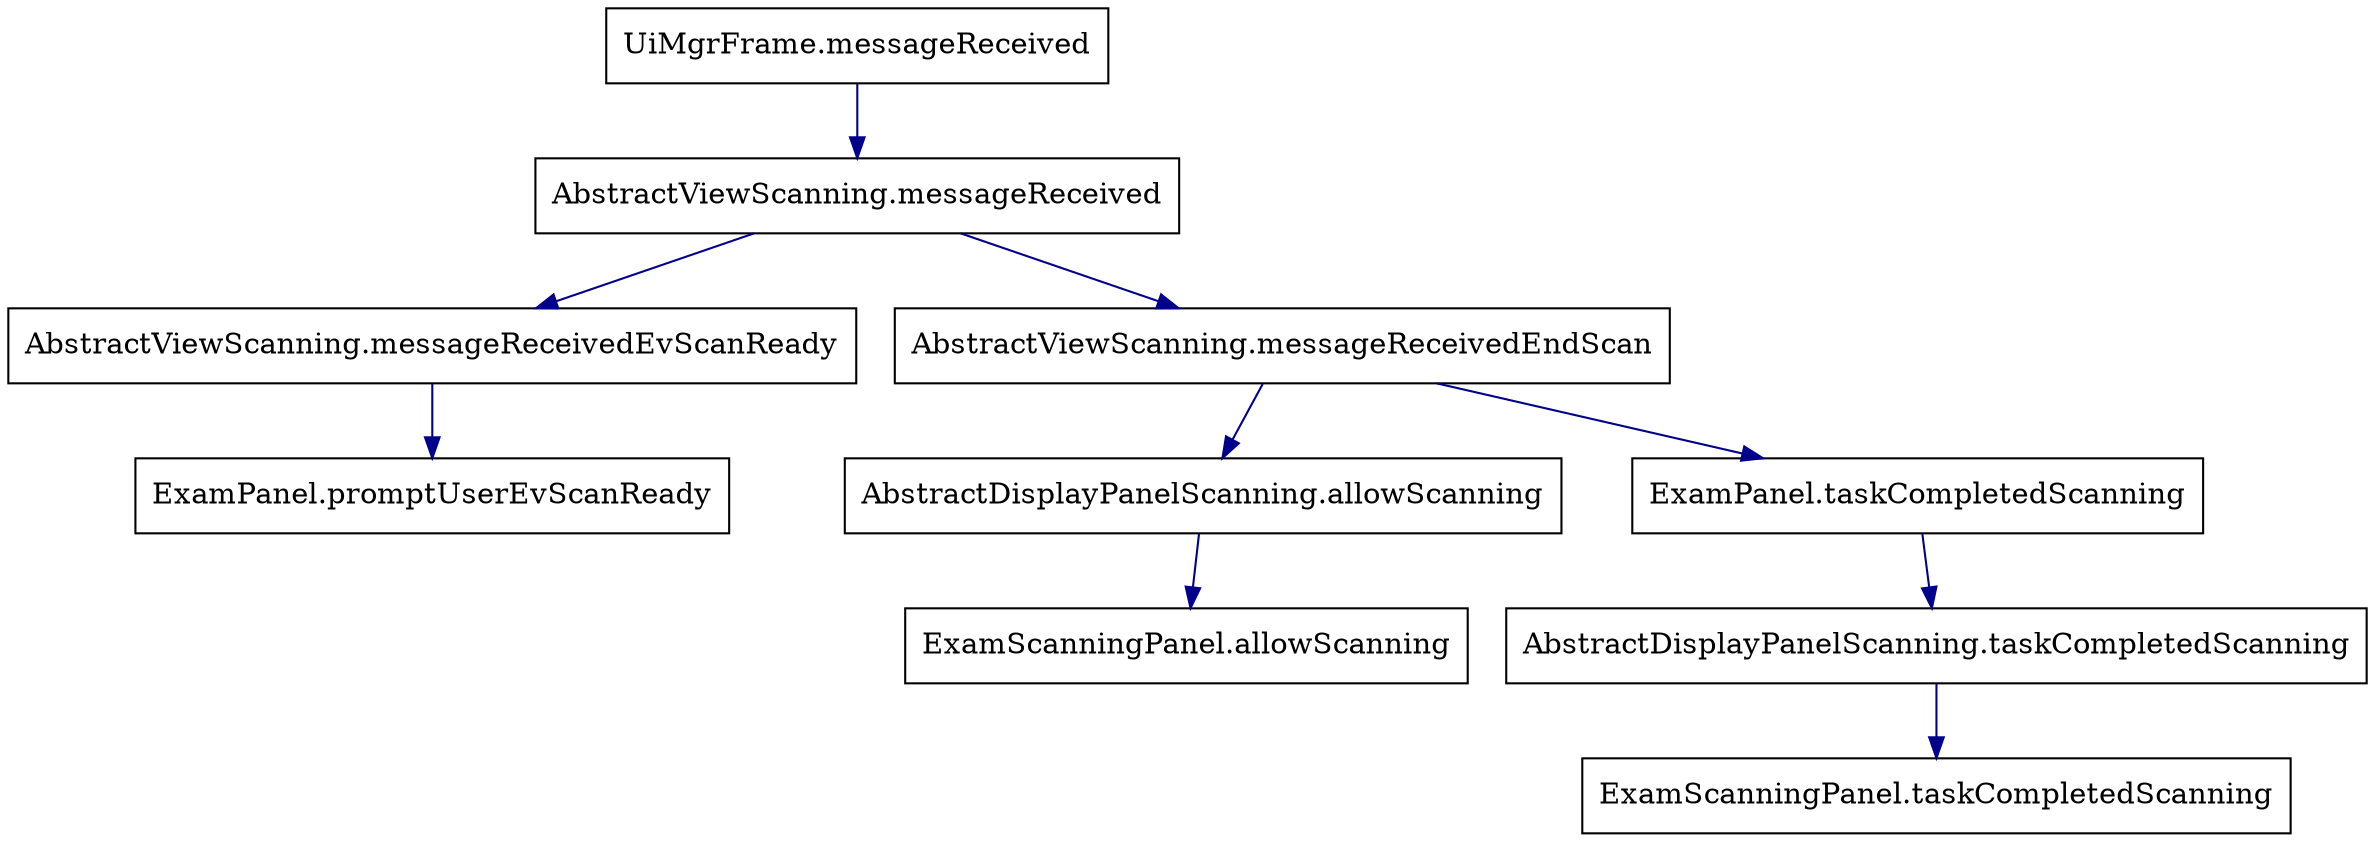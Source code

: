 digraph ExamMessageCall{
    node [shape = "box"]

    umf_mr [label = "UiMgrFrame.messageReceived"];
	avs_mr [label = "AbstractViewScanning.messageReceived"];
	avs_mrsr [label = "AbstractViewScanning.messageReceivedEvScanReady"];
	avs_mres [label = "AbstractViewScanning.messageReceivedEndScan"];
	ep_puesr [label = "ExamPanel.promptUserEvScanReady"];
	adps_as [label = "AbstractDisplayPanelScanning.allowScanning"];
	ep_tcs [label = "ExamPanel.taskCompletedScanning"];
	esp_as [label = "ExamScanningPanel.allowScanning"];
	adps_tcs [label = "AbstractDisplayPanelScanning.taskCompletedScanning"];
	esp_tcs [label = "ExamScanningPanel.taskCompletedScanning"];

	umf_mr -> avs_mr [color = "blue4"];

	avs_mr -> avs_mrsr [color = "blue4"];
	avs_mr -> avs_mres [color = "blue4"];

	avs_mrsr -> ep_puesr [color = "blue4"];
	avs_mres -> adps_as [color = "blue4"];
	avs_mres -> ep_tcs [color = "blue4"];

	adps_as -> esp_as [color = "blue4"];

	ep_tcs -> adps_tcs [color = "blue4"];
	adps_tcs -> esp_tcs [color = "blue4"];
}
